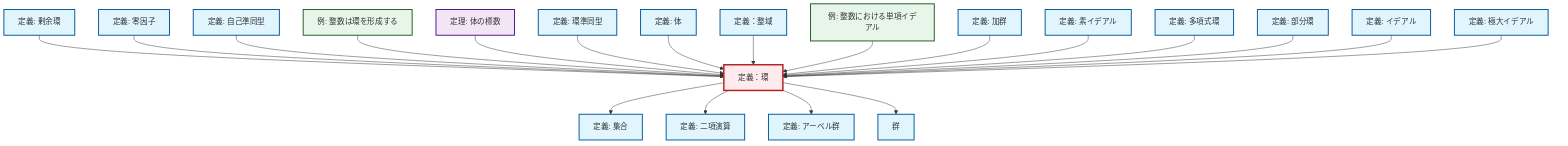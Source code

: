 graph TD
    classDef definition fill:#e1f5fe,stroke:#01579b,stroke-width:2px
    classDef theorem fill:#f3e5f5,stroke:#4a148c,stroke-width:2px
    classDef axiom fill:#fff3e0,stroke:#e65100,stroke-width:2px
    classDef example fill:#e8f5e9,stroke:#1b5e20,stroke-width:2px
    classDef current fill:#ffebee,stroke:#b71c1c,stroke-width:3px
    def-group["群"]:::definition
    def-endomorphism["定義: 自己準同型"]:::definition
    def-prime-ideal["定義: 素イデアル"]:::definition
    def-maximal-ideal["定義: 極大イデアル"]:::definition
    def-ideal["定義: イデアル"]:::definition
    def-field["定義: 体"]:::definition
    def-module["定義: 加群"]:::definition
    def-binary-operation["定義: 二項演算"]:::definition
    thm-field-characteristic["定理: 体の標数"]:::theorem
    def-ring["定義：環"]:::definition
    def-abelian-group["定義: アーベル群"]:::definition
    def-subring["定義: 部分環"]:::definition
    def-quotient-ring["定義: 剰余環"]:::definition
    def-zero-divisor["定義: 零因子"]:::definition
    ex-principal-ideal["例: 整数における単項イデアル"]:::example
    def-integral-domain["定義：整域"]:::definition
    def-polynomial-ring["定義: 多項式環"]:::definition
    ex-integers-ring["例: 整数は環を形成する"]:::example
    def-ring-homomorphism["定義: 環準同型"]:::definition
    def-set["定義: 集合"]:::definition
    def-quotient-ring --> def-ring
    def-ring --> def-set
    def-zero-divisor --> def-ring
    def-endomorphism --> def-ring
    ex-integers-ring --> def-ring
    thm-field-characteristic --> def-ring
    def-ring --> def-binary-operation
    def-ring-homomorphism --> def-ring
    def-field --> def-ring
    def-integral-domain --> def-ring
    ex-principal-ideal --> def-ring
    def-module --> def-ring
    def-prime-ideal --> def-ring
    def-polynomial-ring --> def-ring
    def-subring --> def-ring
    def-ring --> def-abelian-group
    def-ideal --> def-ring
    def-ring --> def-group
    def-maximal-ideal --> def-ring
    class def-ring current